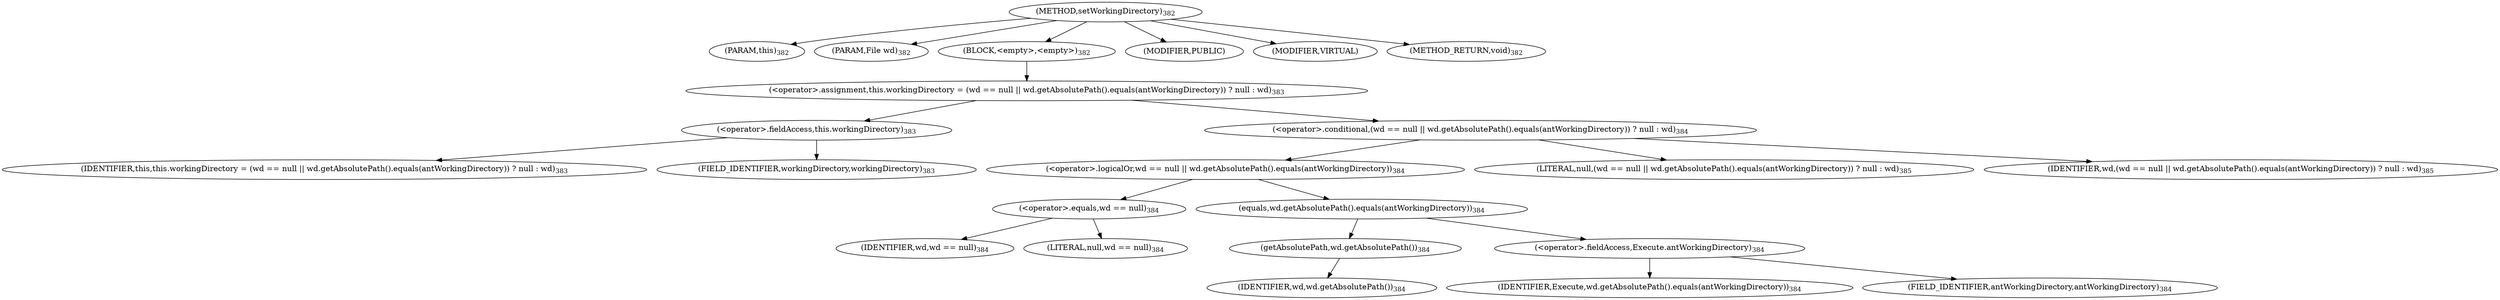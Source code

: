 digraph "setWorkingDirectory" {  
"814" [label = <(METHOD,setWorkingDirectory)<SUB>382</SUB>> ]
"815" [label = <(PARAM,this)<SUB>382</SUB>> ]
"816" [label = <(PARAM,File wd)<SUB>382</SUB>> ]
"817" [label = <(BLOCK,&lt;empty&gt;,&lt;empty&gt;)<SUB>382</SUB>> ]
"818" [label = <(&lt;operator&gt;.assignment,this.workingDirectory = (wd == null || wd.getAbsolutePath().equals(antWorkingDirectory)) ? null : wd)<SUB>383</SUB>> ]
"819" [label = <(&lt;operator&gt;.fieldAccess,this.workingDirectory)<SUB>383</SUB>> ]
"820" [label = <(IDENTIFIER,this,this.workingDirectory = (wd == null || wd.getAbsolutePath().equals(antWorkingDirectory)) ? null : wd)<SUB>383</SUB>> ]
"821" [label = <(FIELD_IDENTIFIER,workingDirectory,workingDirectory)<SUB>383</SUB>> ]
"822" [label = <(&lt;operator&gt;.conditional,(wd == null || wd.getAbsolutePath().equals(antWorkingDirectory)) ? null : wd)<SUB>384</SUB>> ]
"823" [label = <(&lt;operator&gt;.logicalOr,wd == null || wd.getAbsolutePath().equals(antWorkingDirectory))<SUB>384</SUB>> ]
"824" [label = <(&lt;operator&gt;.equals,wd == null)<SUB>384</SUB>> ]
"825" [label = <(IDENTIFIER,wd,wd == null)<SUB>384</SUB>> ]
"826" [label = <(LITERAL,null,wd == null)<SUB>384</SUB>> ]
"827" [label = <(equals,wd.getAbsolutePath().equals(antWorkingDirectory))<SUB>384</SUB>> ]
"828" [label = <(getAbsolutePath,wd.getAbsolutePath())<SUB>384</SUB>> ]
"829" [label = <(IDENTIFIER,wd,wd.getAbsolutePath())<SUB>384</SUB>> ]
"830" [label = <(&lt;operator&gt;.fieldAccess,Execute.antWorkingDirectory)<SUB>384</SUB>> ]
"831" [label = <(IDENTIFIER,Execute,wd.getAbsolutePath().equals(antWorkingDirectory))<SUB>384</SUB>> ]
"832" [label = <(FIELD_IDENTIFIER,antWorkingDirectory,antWorkingDirectory)<SUB>384</SUB>> ]
"833" [label = <(LITERAL,null,(wd == null || wd.getAbsolutePath().equals(antWorkingDirectory)) ? null : wd)<SUB>385</SUB>> ]
"834" [label = <(IDENTIFIER,wd,(wd == null || wd.getAbsolutePath().equals(antWorkingDirectory)) ? null : wd)<SUB>385</SUB>> ]
"835" [label = <(MODIFIER,PUBLIC)> ]
"836" [label = <(MODIFIER,VIRTUAL)> ]
"837" [label = <(METHOD_RETURN,void)<SUB>382</SUB>> ]
  "814" -> "815" 
  "814" -> "816" 
  "814" -> "817" 
  "814" -> "835" 
  "814" -> "836" 
  "814" -> "837" 
  "817" -> "818" 
  "818" -> "819" 
  "818" -> "822" 
  "819" -> "820" 
  "819" -> "821" 
  "822" -> "823" 
  "822" -> "833" 
  "822" -> "834" 
  "823" -> "824" 
  "823" -> "827" 
  "824" -> "825" 
  "824" -> "826" 
  "827" -> "828" 
  "827" -> "830" 
  "828" -> "829" 
  "830" -> "831" 
  "830" -> "832" 
}
